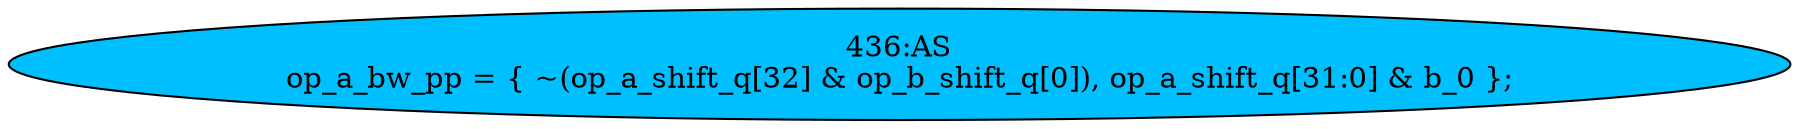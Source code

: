 strict digraph "" {
	node [label="\N"];
	"436:AS"	 [ast="<pyverilog.vparser.ast.Assign object at 0x7f65ee970590>",
		def_var="['op_a_bw_pp']",
		fillcolor=deepskyblue,
		label="436:AS
op_a_bw_pp = { ~(op_a_shift_q[32] & op_b_shift_q[0]), op_a_shift_q[31:0] & b_0 };",
		statements="[]",
		style=filled,
		typ=Assign,
		use_var="['op_a_shift_q', 'op_b_shift_q', 'op_a_shift_q', 'b_0']"];
}
